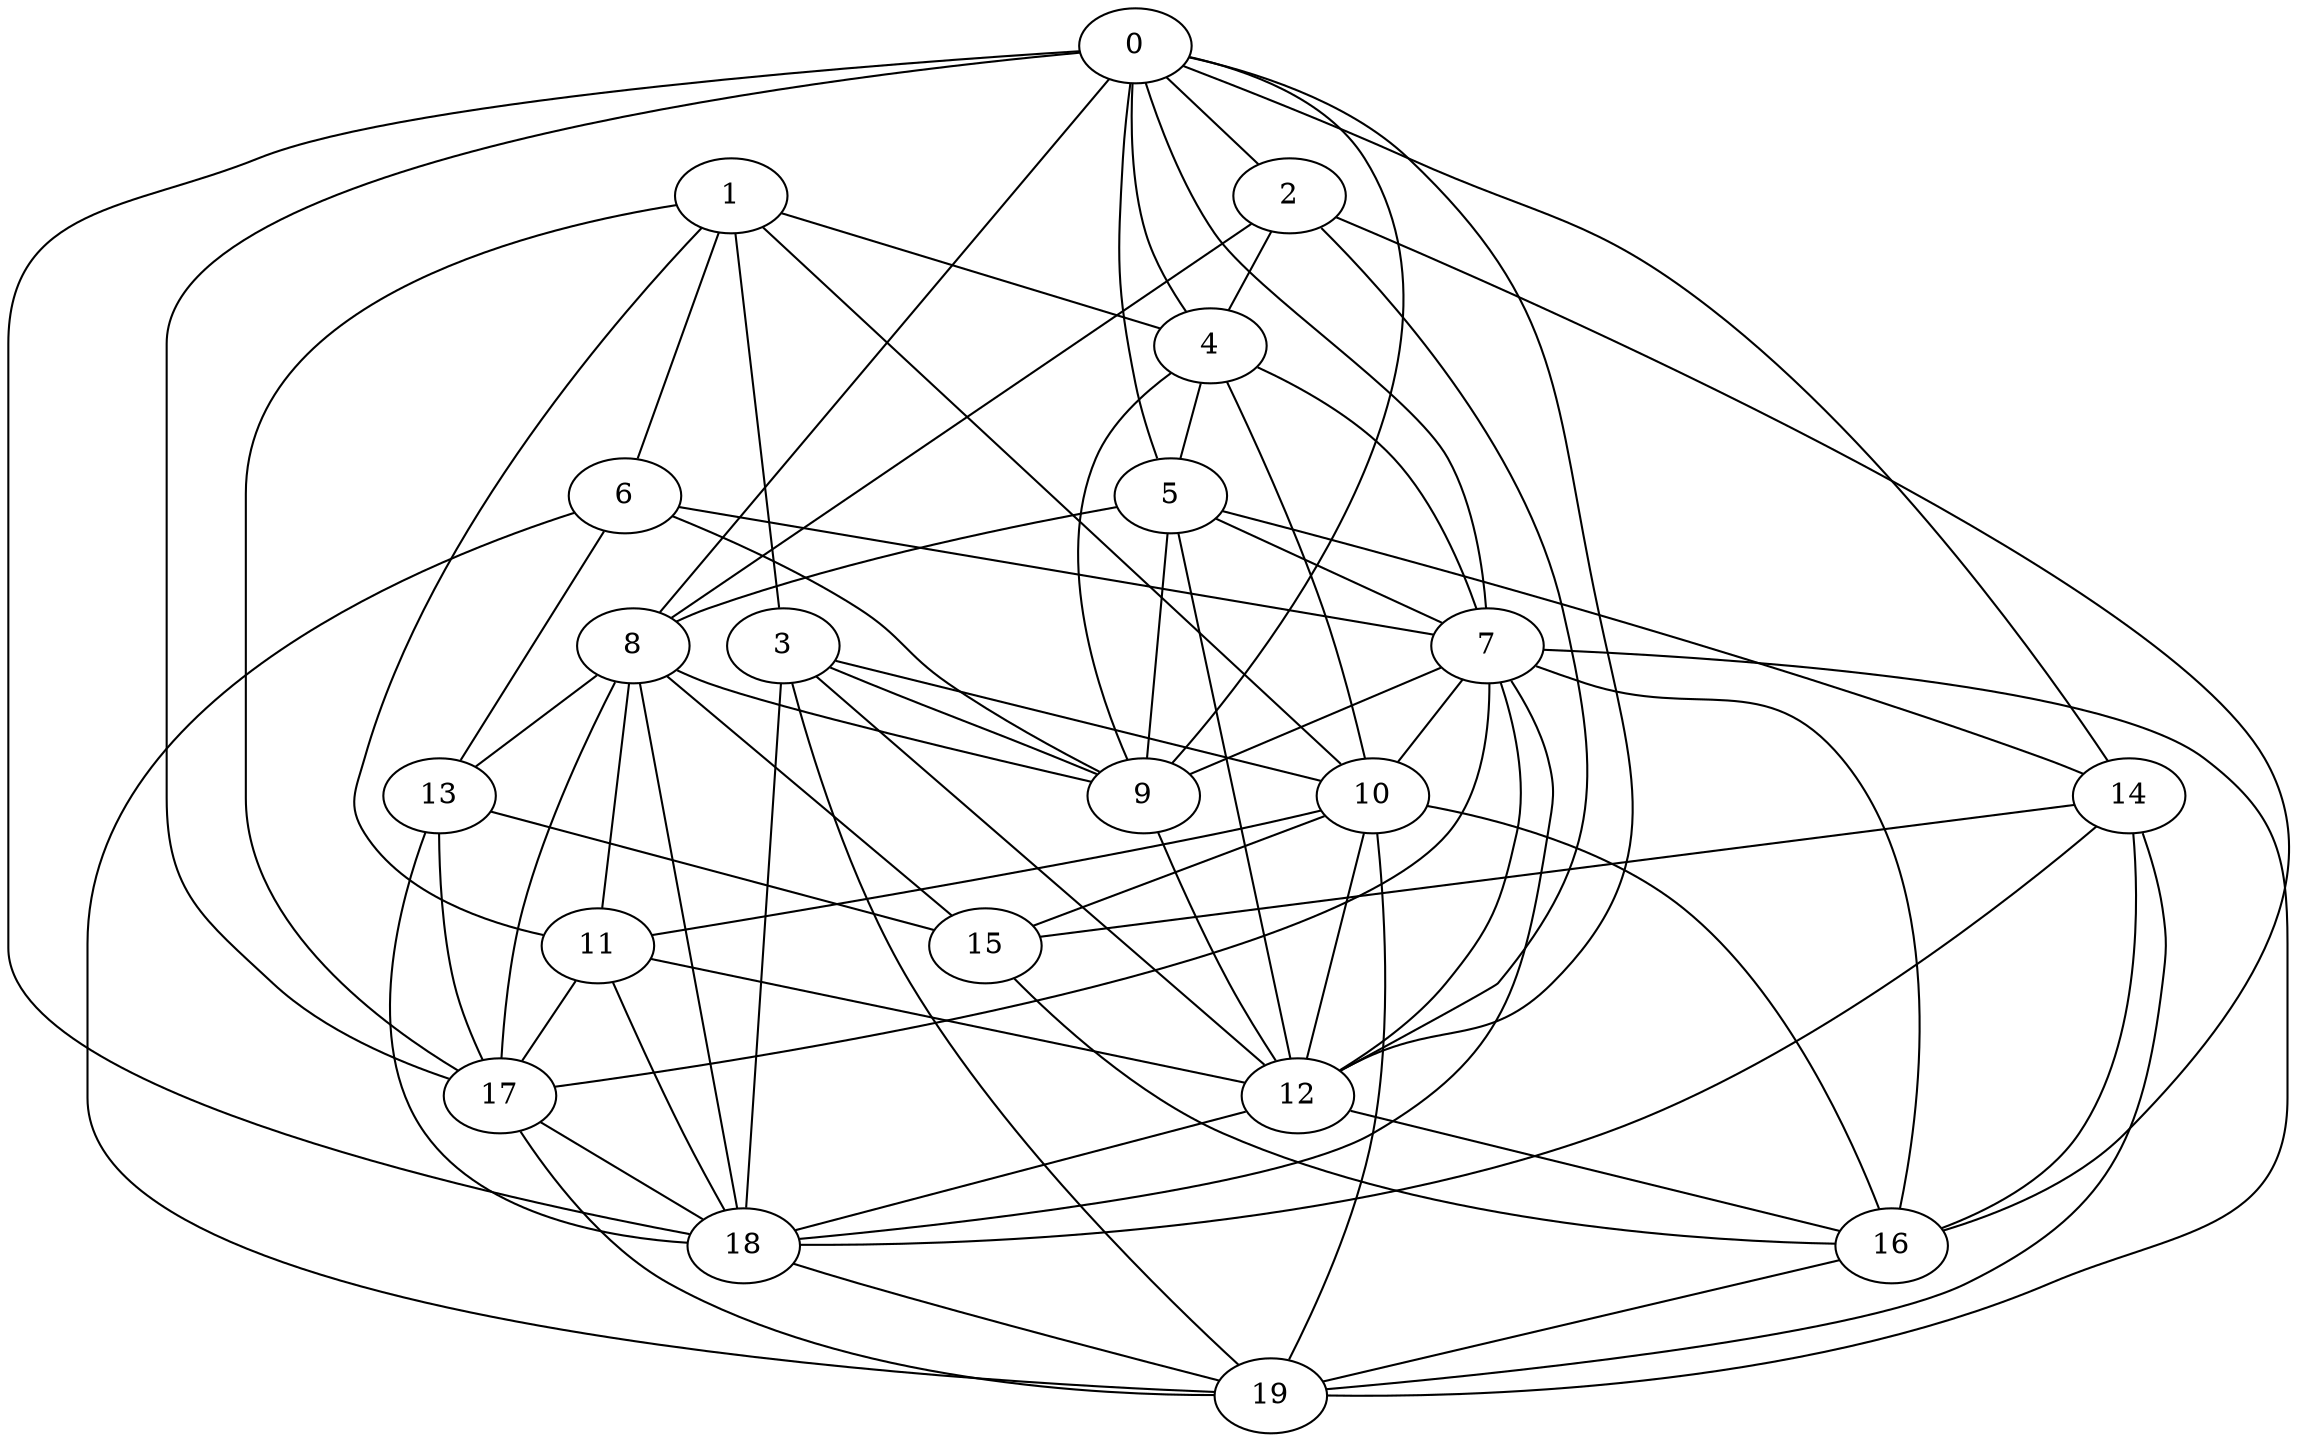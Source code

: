 graph G {
   8 -- 17
   8 -- 9
   8 -- 18
   8 -- 13
   8 -- 11
   8 -- 15
   0 -- 17
   0 -- 9
   0 -- 8
   0 -- 7
   0 -- 5
   0 -- 4
   0 -- 18
   0 -- 2
   0 -- 14
   0 -- 12
   1 -- 11
   1 -- 3
   1 -- 4
   1 -- 6
   1 -- 10
   1 -- 17
   2 -- 12
   2 -- 4
   2 -- 16
   2 -- 8
   3 -- 9
   3 -- 12
   3 -- 19
   3 -- 10
   3 -- 18
   4 -- 9
   4 -- 10
   4 -- 5
   4 -- 7
   5 -- 8
   5 -- 9
   5 -- 7
   5 -- 12
   5 -- 14
   6 -- 9
   6 -- 7
   6 -- 19
   6 -- 13
   7 -- 9
   7 -- 16
   7 -- 12
   7 -- 18
   7 -- 19
   7 -- 17
   7 -- 10
   9 -- 12
   10 -- 11
   10 -- 19
   10 -- 12
   10 -- 16
   10 -- 15
   11 -- 12
   11 -- 18
   11 -- 17
   12 -- 16
   12 -- 18
   13 -- 18
   13 -- 15
   13 -- 17
   14 -- 16
   14 -- 19
   14 -- 18
   14 -- 15
   15 -- 16
   16 -- 19
   17 -- 19
   17 -- 18
   18 -- 19
}
